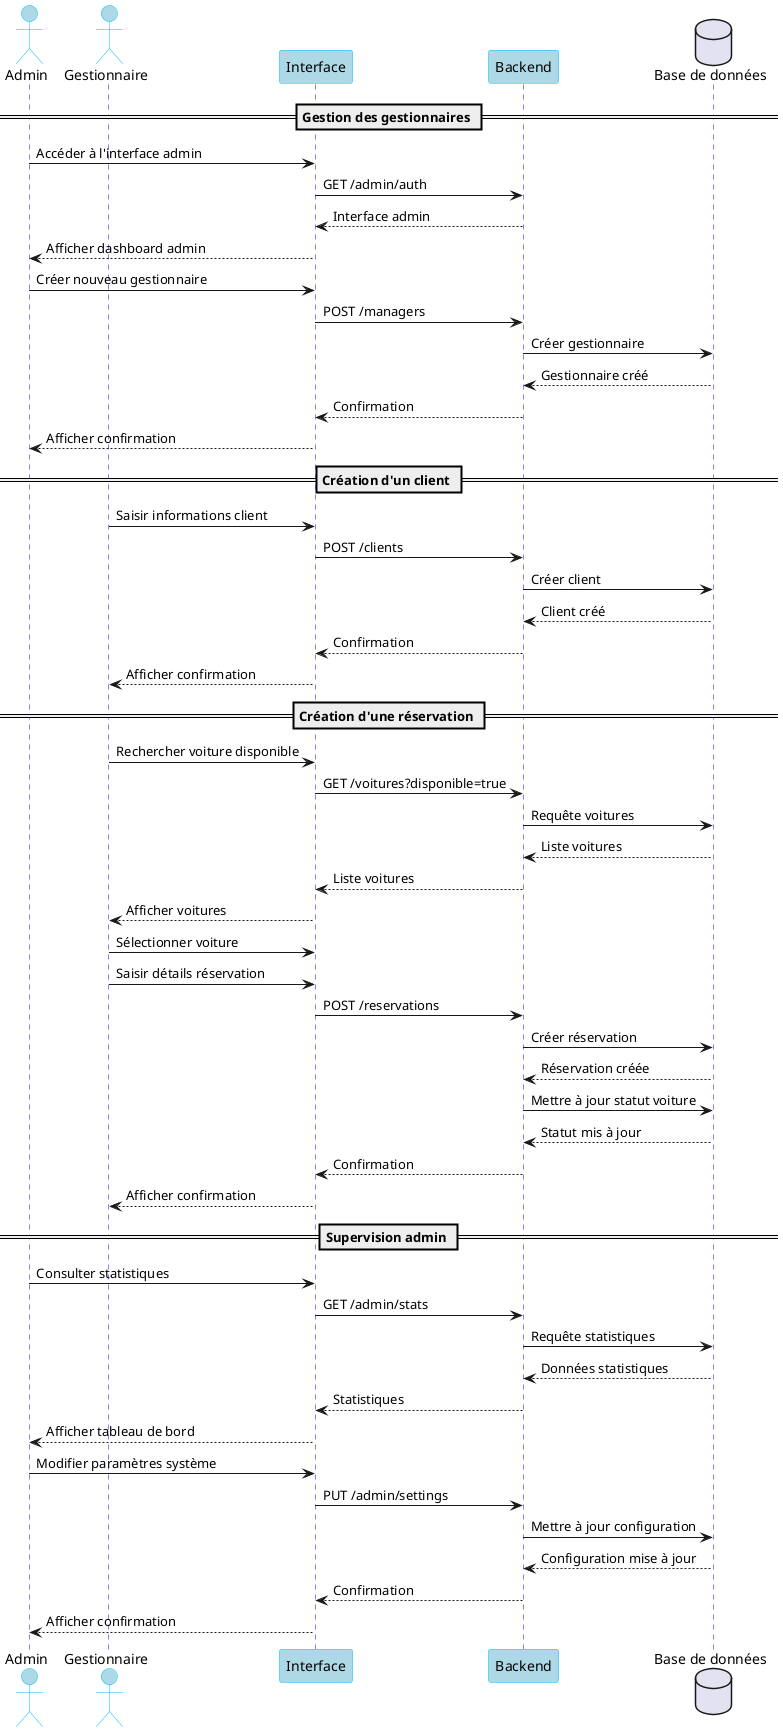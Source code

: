 @startuml Caraya - Diagramme de Séquence

skinparam sequence {
    ActorBorderColor DeepSkyBlue
    ActorBackgroundColor LightBlue
    ParticipantBorderColor DeepSkyBlue
    ParticipantBackgroundColor LightBlue
    LifeLineBorderColor Blue
    LifeLineBackgroundColor LightBlue
}

actor "Admin" as Admin
actor "Gestionnaire" as Manager
participant "Interface" as UI
participant "Backend" as API
database "Base de données" as DB

== Gestion des gestionnaires ==
Admin -> UI: Accéder à l'interface admin
UI -> API: GET /admin/auth
API --> UI: Interface admin
UI --> Admin: Afficher dashboard admin

Admin -> UI: Créer nouveau gestionnaire
UI -> API: POST /managers
API -> DB: Créer gestionnaire
DB --> API: Gestionnaire créé
API --> UI: Confirmation
UI --> Admin: Afficher confirmation

== Création d'un client ==
Manager -> UI: Saisir informations client
UI -> API: POST /clients
API -> DB: Créer client
DB --> API: Client créé
API --> UI: Confirmation
UI --> Manager: Afficher confirmation

== Création d'une réservation ==
Manager -> UI: Rechercher voiture disponible
UI -> API: GET /voitures?disponible=true
API -> DB: Requête voitures
DB --> API: Liste voitures
API --> UI: Liste voitures
UI --> Manager: Afficher voitures

Manager -> UI: Sélectionner voiture
Manager -> UI: Saisir détails réservation
UI -> API: POST /reservations
API -> DB: Créer réservation
DB --> API: Réservation créée
API -> DB: Mettre à jour statut voiture
DB --> API: Statut mis à jour
API --> UI: Confirmation
UI --> Manager: Afficher confirmation

== Supervision admin ==
Admin -> UI: Consulter statistiques
UI -> API: GET /admin/stats
API -> DB: Requête statistiques
DB --> API: Données statistiques
API --> UI: Statistiques
UI --> Admin: Afficher tableau de bord

Admin -> UI: Modifier paramètres système
UI -> API: PUT /admin/settings
API -> DB: Mettre à jour configuration
DB --> API: Configuration mise à jour
API --> UI: Confirmation
UI --> Admin: Afficher confirmation

@enduml 